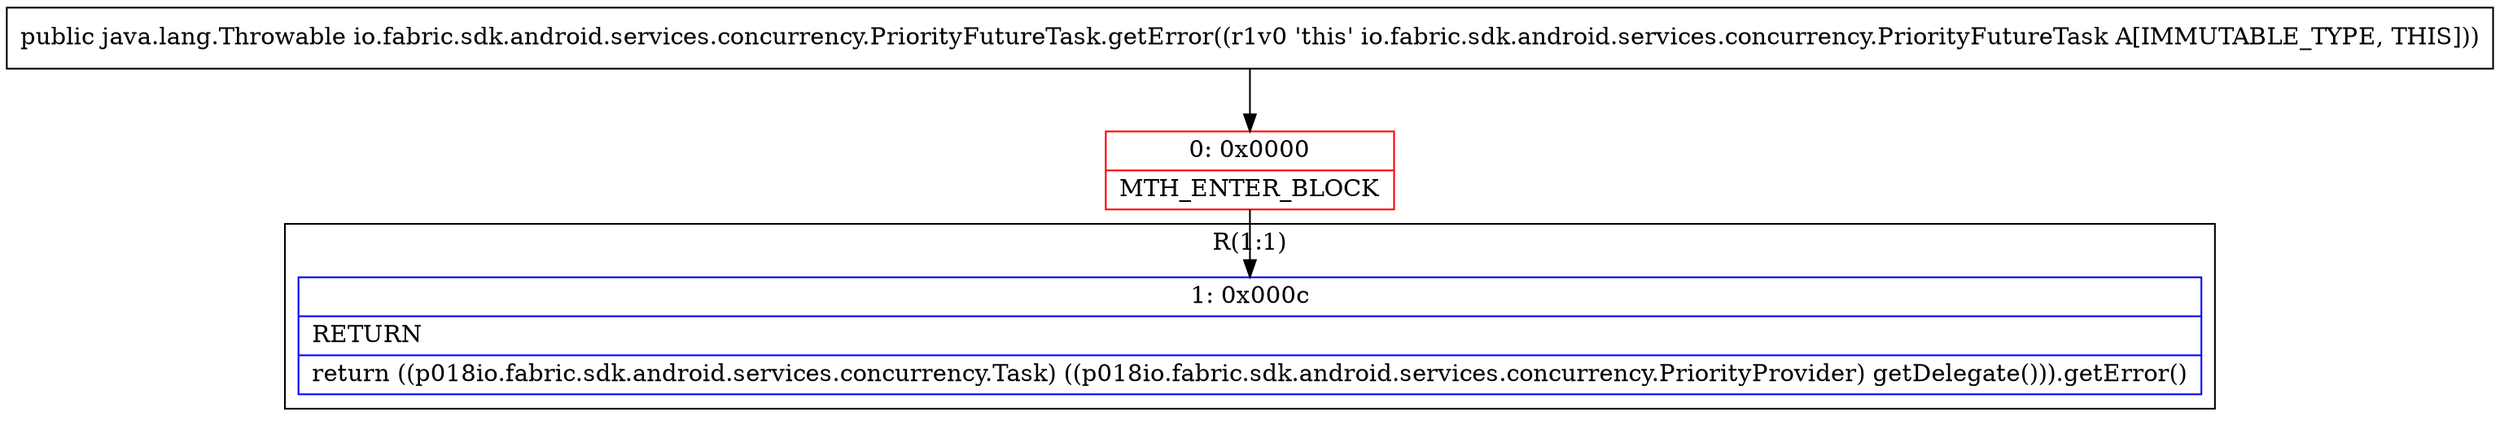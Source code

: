 digraph "CFG forio.fabric.sdk.android.services.concurrency.PriorityFutureTask.getError()Ljava\/lang\/Throwable;" {
subgraph cluster_Region_461224933 {
label = "R(1:1)";
node [shape=record,color=blue];
Node_1 [shape=record,label="{1\:\ 0x000c|RETURN\l|return ((p018io.fabric.sdk.android.services.concurrency.Task) ((p018io.fabric.sdk.android.services.concurrency.PriorityProvider) getDelegate())).getError()\l}"];
}
Node_0 [shape=record,color=red,label="{0\:\ 0x0000|MTH_ENTER_BLOCK\l}"];
MethodNode[shape=record,label="{public java.lang.Throwable io.fabric.sdk.android.services.concurrency.PriorityFutureTask.getError((r1v0 'this' io.fabric.sdk.android.services.concurrency.PriorityFutureTask A[IMMUTABLE_TYPE, THIS])) }"];
MethodNode -> Node_0;
Node_0 -> Node_1;
}

